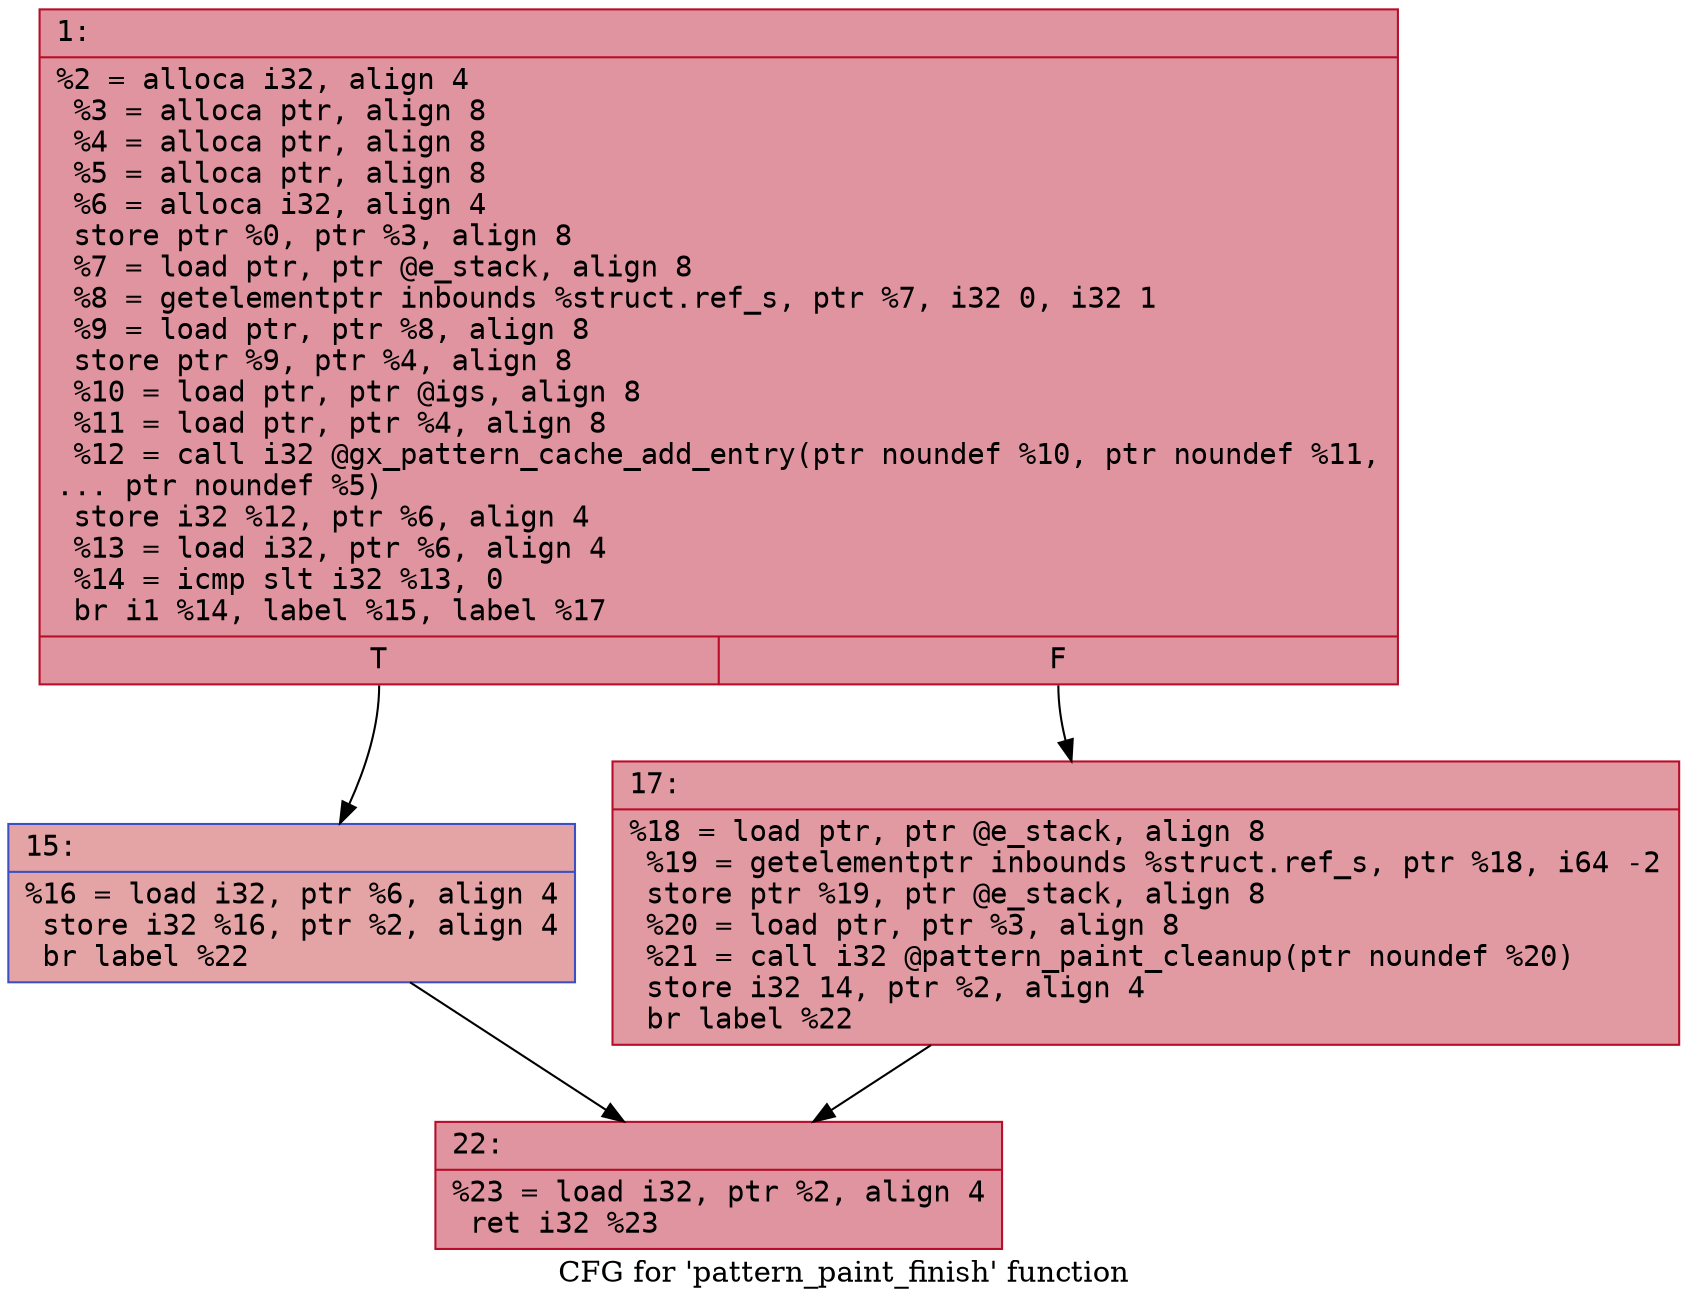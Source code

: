 digraph "CFG for 'pattern_paint_finish' function" {
	label="CFG for 'pattern_paint_finish' function";

	Node0x600000187430 [shape=record,color="#b70d28ff", style=filled, fillcolor="#b70d2870" fontname="Courier",label="{1:\l|  %2 = alloca i32, align 4\l  %3 = alloca ptr, align 8\l  %4 = alloca ptr, align 8\l  %5 = alloca ptr, align 8\l  %6 = alloca i32, align 4\l  store ptr %0, ptr %3, align 8\l  %7 = load ptr, ptr @e_stack, align 8\l  %8 = getelementptr inbounds %struct.ref_s, ptr %7, i32 0, i32 1\l  %9 = load ptr, ptr %8, align 8\l  store ptr %9, ptr %4, align 8\l  %10 = load ptr, ptr @igs, align 8\l  %11 = load ptr, ptr %4, align 8\l  %12 = call i32 @gx_pattern_cache_add_entry(ptr noundef %10, ptr noundef %11,\l... ptr noundef %5)\l  store i32 %12, ptr %6, align 4\l  %13 = load i32, ptr %6, align 4\l  %14 = icmp slt i32 %13, 0\l  br i1 %14, label %15, label %17\l|{<s0>T|<s1>F}}"];
	Node0x600000187430:s0 -> Node0x600000187480[tooltip="1 -> 15\nProbability 37.50%" ];
	Node0x600000187430:s1 -> Node0x6000001874d0[tooltip="1 -> 17\nProbability 62.50%" ];
	Node0x600000187480 [shape=record,color="#3d50c3ff", style=filled, fillcolor="#c32e3170" fontname="Courier",label="{15:\l|  %16 = load i32, ptr %6, align 4\l  store i32 %16, ptr %2, align 4\l  br label %22\l}"];
	Node0x600000187480 -> Node0x600000187520[tooltip="15 -> 22\nProbability 100.00%" ];
	Node0x6000001874d0 [shape=record,color="#b70d28ff", style=filled, fillcolor="#bb1b2c70" fontname="Courier",label="{17:\l|  %18 = load ptr, ptr @e_stack, align 8\l  %19 = getelementptr inbounds %struct.ref_s, ptr %18, i64 -2\l  store ptr %19, ptr @e_stack, align 8\l  %20 = load ptr, ptr %3, align 8\l  %21 = call i32 @pattern_paint_cleanup(ptr noundef %20)\l  store i32 14, ptr %2, align 4\l  br label %22\l}"];
	Node0x6000001874d0 -> Node0x600000187520[tooltip="17 -> 22\nProbability 100.00%" ];
	Node0x600000187520 [shape=record,color="#b70d28ff", style=filled, fillcolor="#b70d2870" fontname="Courier",label="{22:\l|  %23 = load i32, ptr %2, align 4\l  ret i32 %23\l}"];
}
